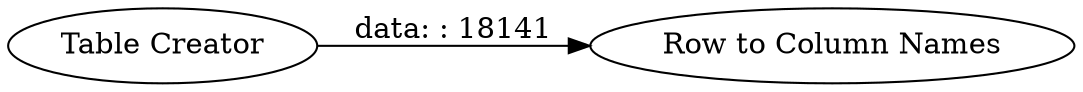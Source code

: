 digraph {
	"-1537054953477953514_4" [label="Row to Column Names"]
	"-1537054953477953514_5" [label="Table Creator"]
	"-1537054953477953514_5" -> "-1537054953477953514_4" [label="data: : 18141"]
	rankdir=LR
}
